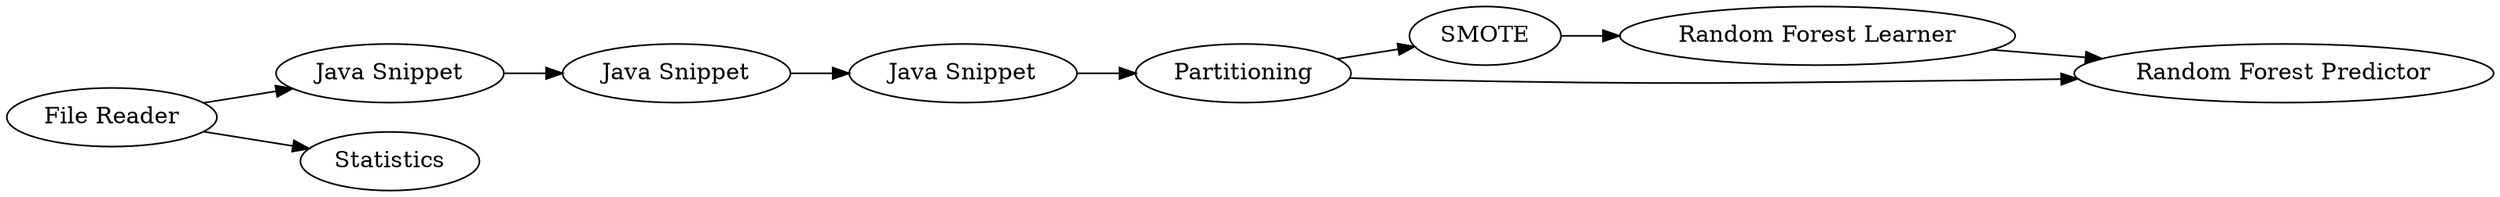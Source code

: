 digraph {
	3 -> 10
	10 -> 13
	9 -> 3
	8 -> 9
	3 -> 14
	1 -> 11
	1 -> 12
	11 -> 8
	13 -> 14
	14 [label="Random Forest Predictor"]
	13 [label="Random Forest Learner"]
	1 [label="File Reader"]
	9 [label="Java Snippet"]
	11 [label="Java Snippet"]
	8 [label="Java Snippet"]
	12 [label=Statistics]
	3 [label=Partitioning]
	10 [label=SMOTE]
	rankdir=LR
}
